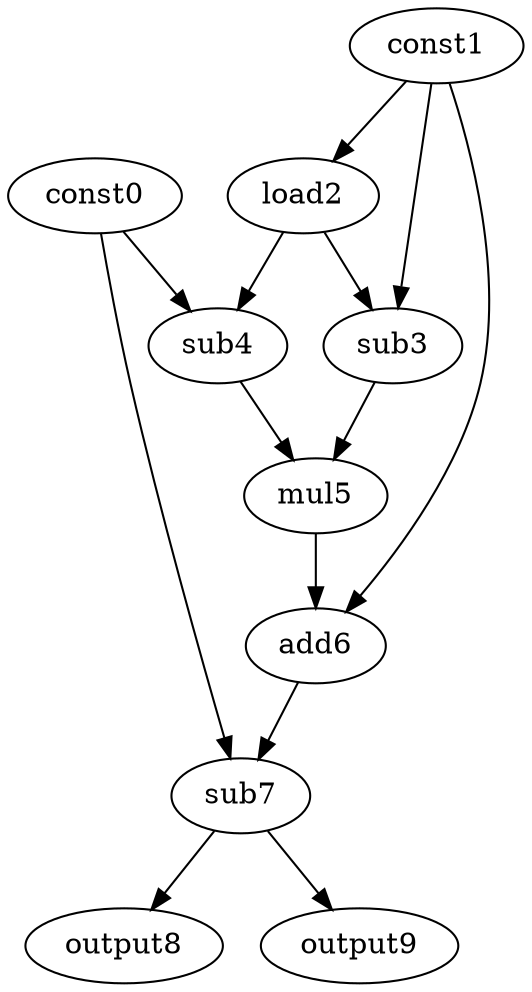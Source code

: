 digraph G { 
const0[opcode=const]; 
const1[opcode=const]; 
load2[opcode=load]; 
sub3[opcode=sub]; 
sub4[opcode=sub]; 
mul5[opcode=mul]; 
add6[opcode=add]; 
sub7[opcode=sub]; 
output8[opcode=output]; 
output9[opcode=output]; 
const1->load2[operand=0];
const1->sub3[operand=0];
load2->sub3[operand=1];
const0->sub4[operand=0];
load2->sub4[operand=1];
sub3->mul5[operand=0];
sub4->mul5[operand=1];
const1->add6[operand=0];
mul5->add6[operand=1];
const0->sub7[operand=0];
add6->sub7[operand=1];
sub7->output8[operand=0];
sub7->output9[operand=0];
}

